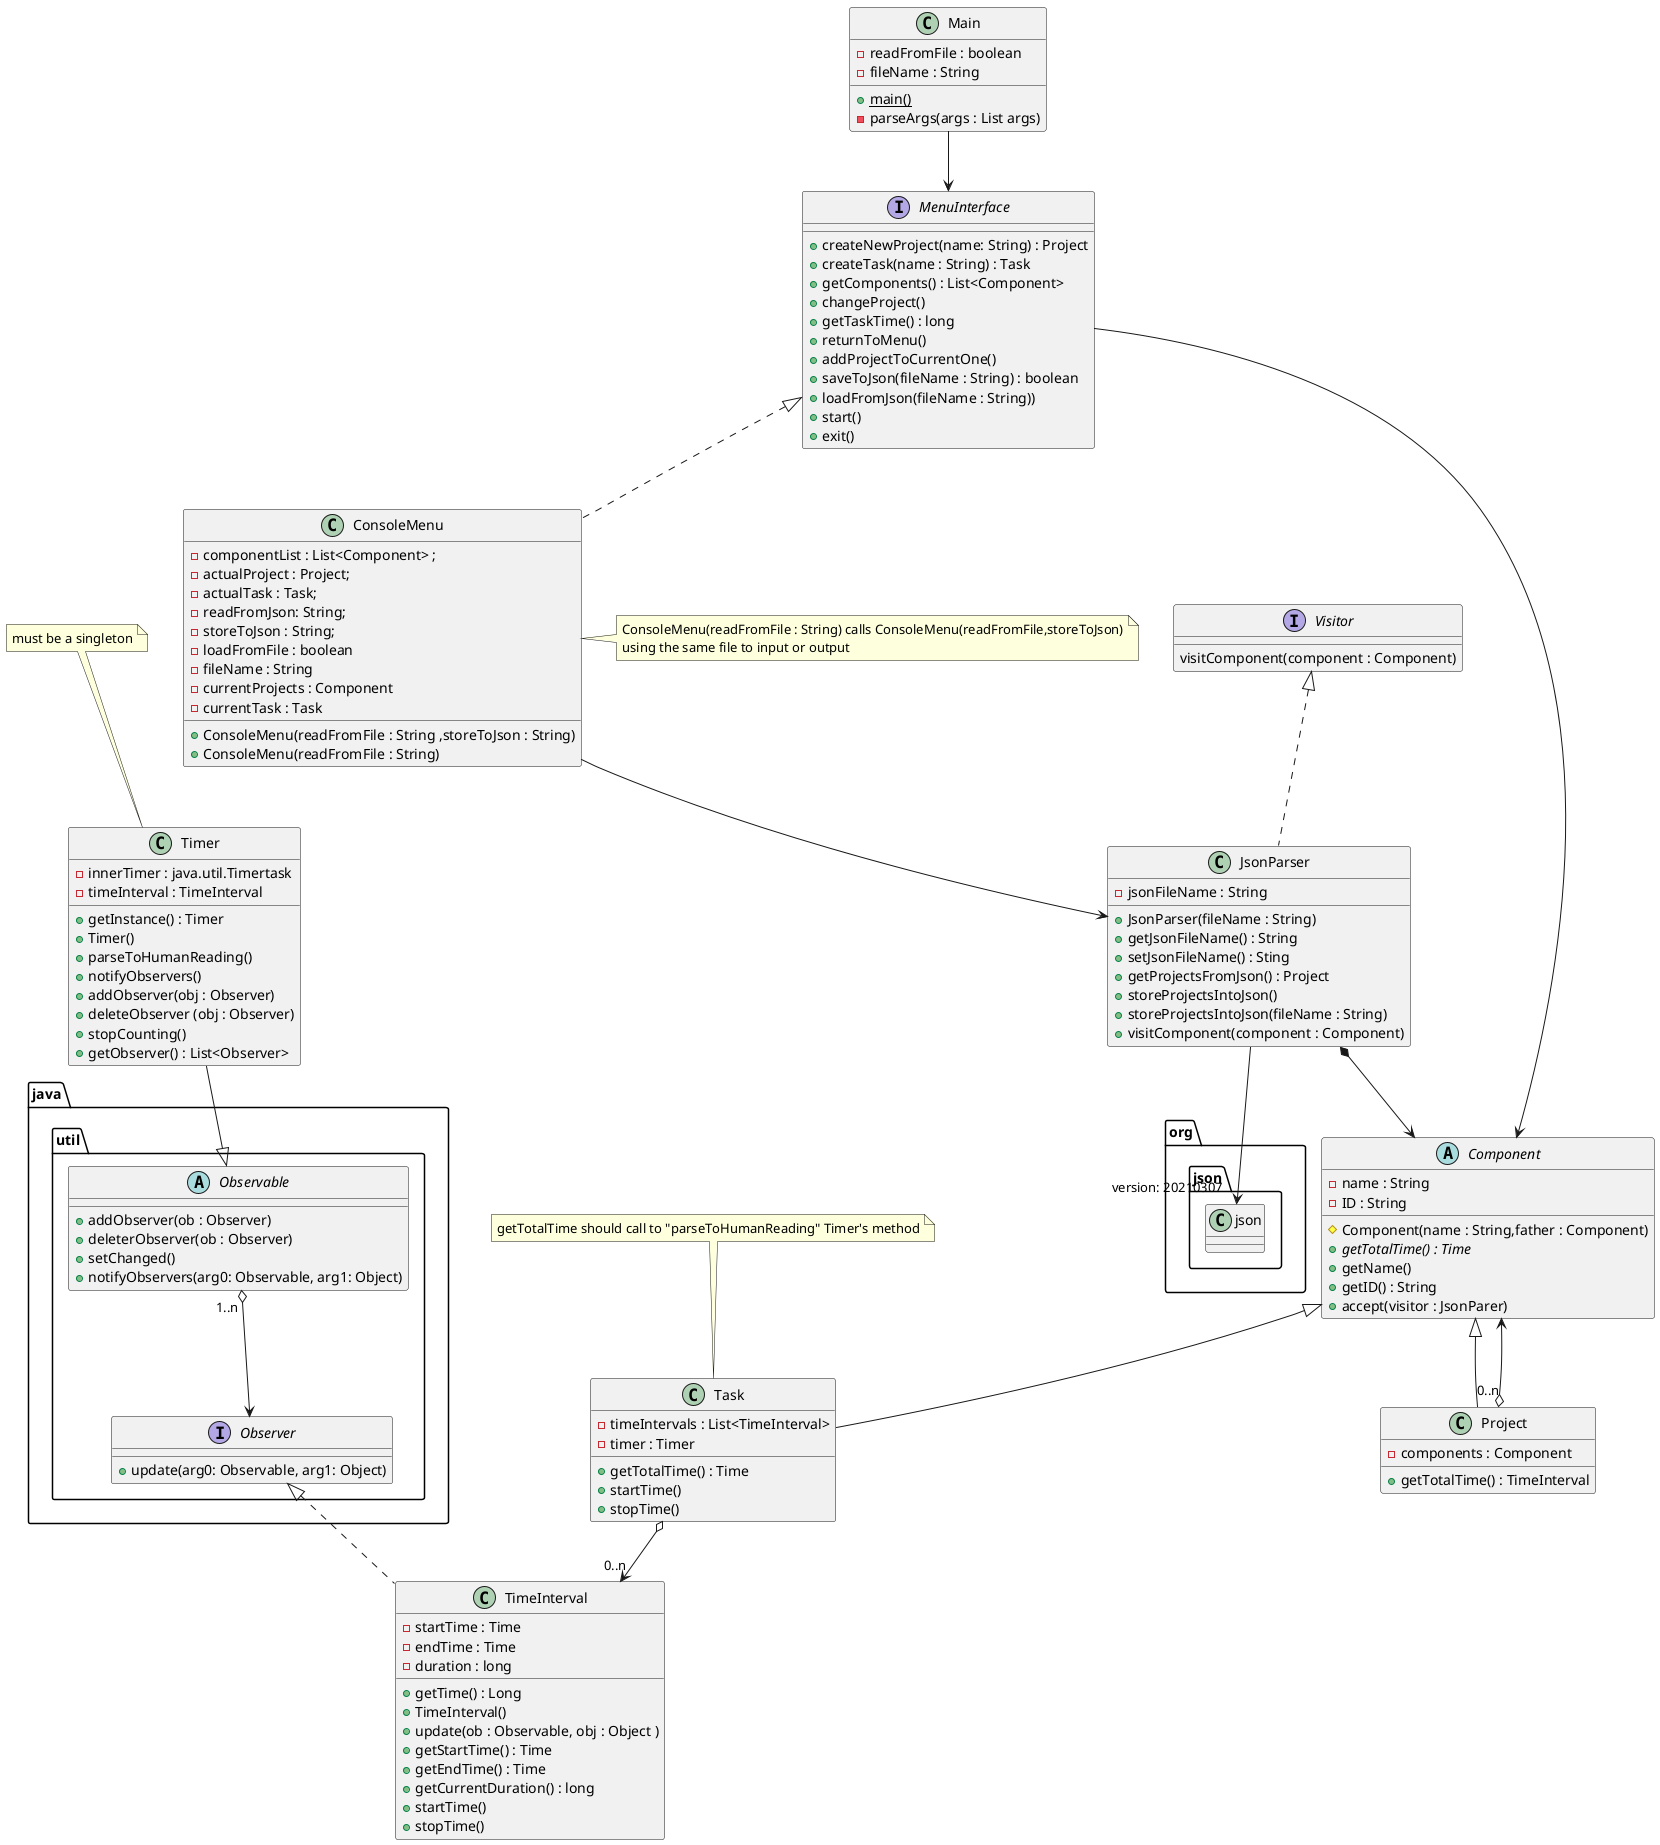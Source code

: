 @startuml
abstract class Component {
    - name : String
    - ID : String
    # Component(name : String,father : Component)
    + {abstract} getTotalTime() : Time
    + getName()
    + getID() : String
    + accept(visitor : JsonParer)
}

class TimeInterval  implements java.util.Observer {
    - startTime : Time
    - endTime : Time
    - duration : long
    + getTime() : Long
    + TimeInterval()
    + update(ob : Observable, obj : Object )
    + getStartTime() : Time
    + getEndTime() : Time
    + getCurrentDuration() : long
    + startTime()
    + stopTime()
}

abstract class java.util.Observable{

+ addObserver(ob : Observer)
+ deleterObserver(ob : Observer)
+ setChanged()
+ notifyObservers(arg0: Observable, arg1: Object)

}

interface java.util.Observer {

+ update(arg0: Observable, arg1: Object)

}

interface Visitor {
    visitComponent(component : Component)
}


class Project extends Component{
    - components : Component
    + getTotalTime() : TimeInterval
}

class Task extends Component {
    - timeIntervals : List<TimeInterval>
    - timer : Timer
    + getTotalTime() : Time
    + startTime()
    + stopTime()
}

class Timer {
    - innerTimer : java.util.Timertask
    - timeInterval : TimeInterval
    + getInstance() : Timer
    + Timer()
    + parseToHumanReading()
    + notifyObservers()
    + addObserver(obj : Observer)
    + deleteObserver (obj : Observer)
    + stopCounting()
    + getObserver() : List<Observer>
}

class JsonParser implements Visitor{
    - jsonFileName : String
    + JsonParser(fileName : String)
    + getJsonFileName() : String
    + setJsonFileName() : Sting
    + getProjectsFromJson() : Project
    + storeProjectsIntoJson()
    + storeProjectsIntoJson(fileName : String)
    + visitComponent(component : Component)
}

class Main {
    - readFromFile : boolean
    - fileName : String
    + {static} main()
    - parseArgs(args : List args)
}

interface MenuInterface {
    + createNewProject(name: String) : Project
    + createTask(name : String) : Task
    + getComponents() : List<Component>
    + changeProject()
    + getTaskTime() : long
    + returnToMenu()
    + addProjectToCurrentOne()
    + saveToJson(fileName : String) : boolean
    + loadFromJson(fileName : String))
    + start()
    + exit()
}


class ConsoleMenu implements MenuInterface {
    - componentList : List<Component> ;
    - actualProject : Project;
    - actualTask : Task;
    - readFromJson: String;
    - storeToJson : String;
    + ConsoleMenu(readFromFile : String ,storeToJson : String)
    + ConsoleMenu(readFromFile : String)
    - loadFromFile : boolean
    - fileName : String
    - currentProjects : Component
    - currentTask : Task
}

note top of Task {
    getTotalTime should call to "parseToHumanReading" Timer's method
}

note top of Timer {
    must be a singleton
}

note right of ConsoleMenu {
    ConsoleMenu(readFromFile : String) calls ConsoleMenu(readFromFile,storeToJson)
    using the same file to input or output
}

JsonParser --> "version: 20210307" org.json.json
Main --> MenuInterface
ConsoleMenu --> JsonParser
JsonParser *--> Component
Project "0..n" o--> Component
MenuInterface --> Component
Task o--> "0..n" TimeInterval
java.util.Observable "1..n " o--> java.util.Observer
Timer --|> java.util.Observable
@enduml